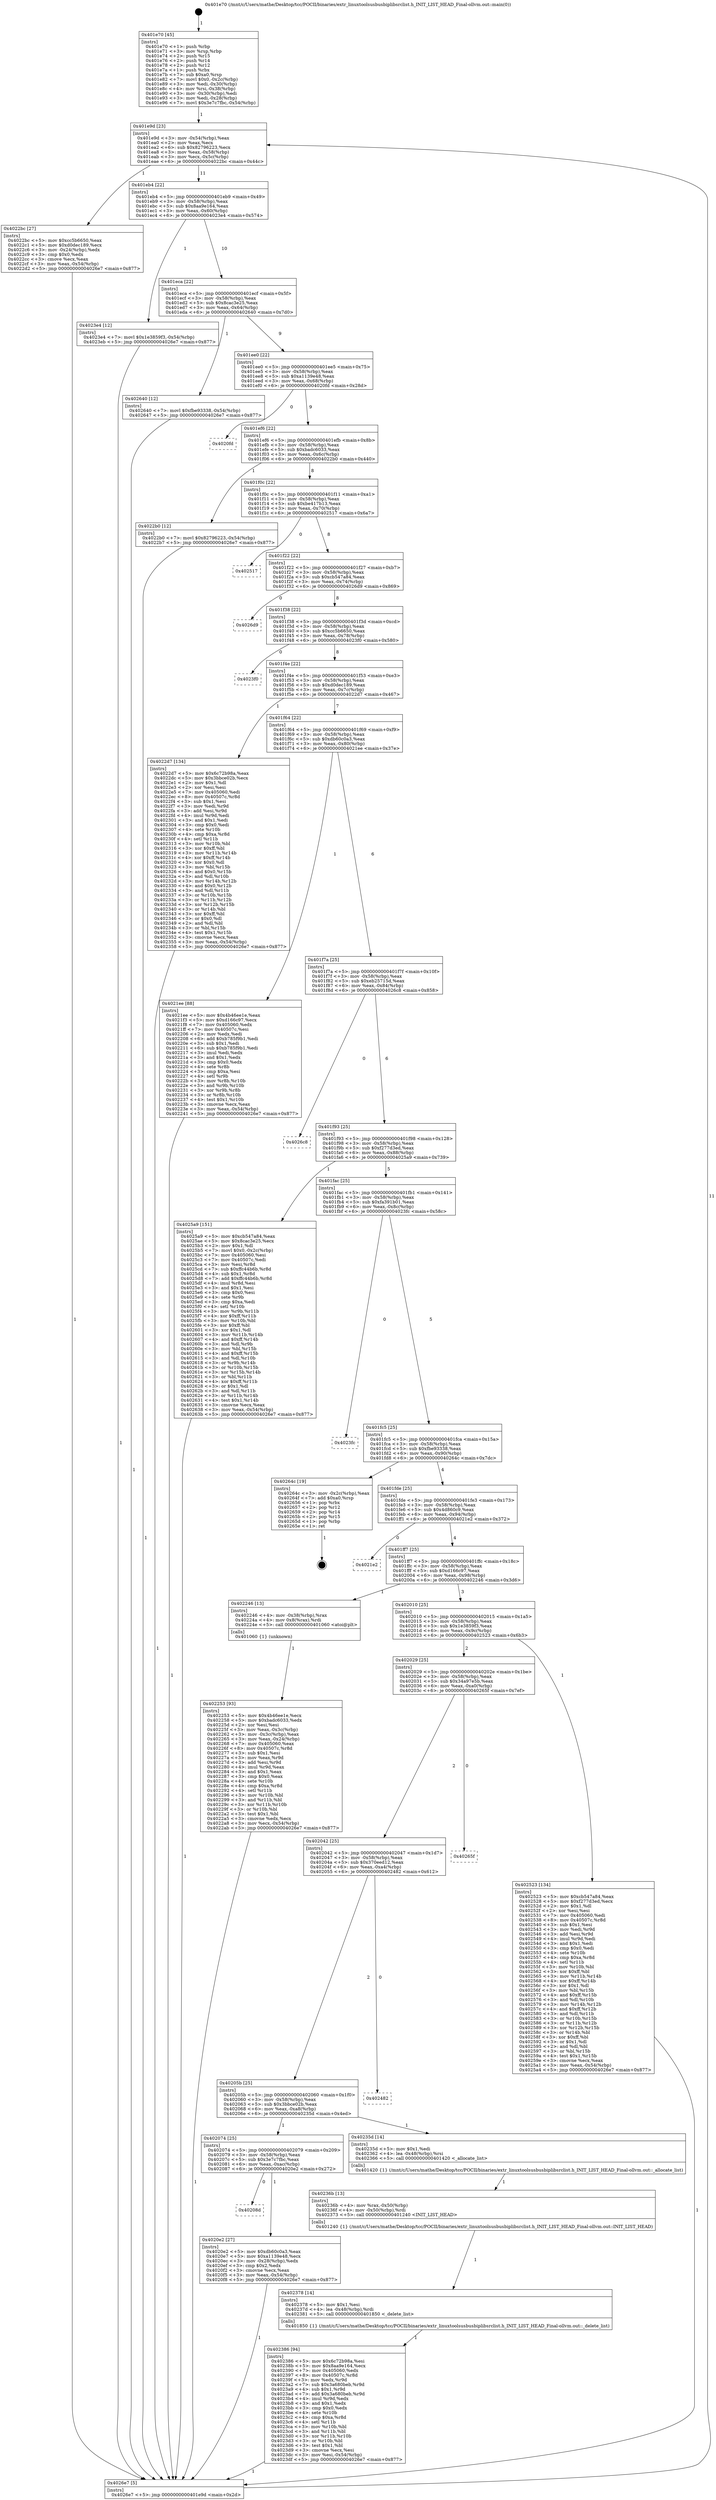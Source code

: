 digraph "0x401e70" {
  label = "0x401e70 (/mnt/c/Users/mathe/Desktop/tcc/POCII/binaries/extr_linuxtoolsusbusbiplibsrclist.h_INIT_LIST_HEAD_Final-ollvm.out::main(0))"
  labelloc = "t"
  node[shape=record]

  Entry [label="",width=0.3,height=0.3,shape=circle,fillcolor=black,style=filled]
  "0x401e9d" [label="{
     0x401e9d [23]\l
     | [instrs]\l
     &nbsp;&nbsp;0x401e9d \<+3\>: mov -0x54(%rbp),%eax\l
     &nbsp;&nbsp;0x401ea0 \<+2\>: mov %eax,%ecx\l
     &nbsp;&nbsp;0x401ea2 \<+6\>: sub $0x82796223,%ecx\l
     &nbsp;&nbsp;0x401ea8 \<+3\>: mov %eax,-0x58(%rbp)\l
     &nbsp;&nbsp;0x401eab \<+3\>: mov %ecx,-0x5c(%rbp)\l
     &nbsp;&nbsp;0x401eae \<+6\>: je 00000000004022bc \<main+0x44c\>\l
  }"]
  "0x4022bc" [label="{
     0x4022bc [27]\l
     | [instrs]\l
     &nbsp;&nbsp;0x4022bc \<+5\>: mov $0xcc5b6650,%eax\l
     &nbsp;&nbsp;0x4022c1 \<+5\>: mov $0xd0dec189,%ecx\l
     &nbsp;&nbsp;0x4022c6 \<+3\>: mov -0x24(%rbp),%edx\l
     &nbsp;&nbsp;0x4022c9 \<+3\>: cmp $0x0,%edx\l
     &nbsp;&nbsp;0x4022cc \<+3\>: cmove %ecx,%eax\l
     &nbsp;&nbsp;0x4022cf \<+3\>: mov %eax,-0x54(%rbp)\l
     &nbsp;&nbsp;0x4022d2 \<+5\>: jmp 00000000004026e7 \<main+0x877\>\l
  }"]
  "0x401eb4" [label="{
     0x401eb4 [22]\l
     | [instrs]\l
     &nbsp;&nbsp;0x401eb4 \<+5\>: jmp 0000000000401eb9 \<main+0x49\>\l
     &nbsp;&nbsp;0x401eb9 \<+3\>: mov -0x58(%rbp),%eax\l
     &nbsp;&nbsp;0x401ebc \<+5\>: sub $0x8aa9e164,%eax\l
     &nbsp;&nbsp;0x401ec1 \<+3\>: mov %eax,-0x60(%rbp)\l
     &nbsp;&nbsp;0x401ec4 \<+6\>: je 00000000004023e4 \<main+0x574\>\l
  }"]
  Exit [label="",width=0.3,height=0.3,shape=circle,fillcolor=black,style=filled,peripheries=2]
  "0x4023e4" [label="{
     0x4023e4 [12]\l
     | [instrs]\l
     &nbsp;&nbsp;0x4023e4 \<+7\>: movl $0x1e3859f3,-0x54(%rbp)\l
     &nbsp;&nbsp;0x4023eb \<+5\>: jmp 00000000004026e7 \<main+0x877\>\l
  }"]
  "0x401eca" [label="{
     0x401eca [22]\l
     | [instrs]\l
     &nbsp;&nbsp;0x401eca \<+5\>: jmp 0000000000401ecf \<main+0x5f\>\l
     &nbsp;&nbsp;0x401ecf \<+3\>: mov -0x58(%rbp),%eax\l
     &nbsp;&nbsp;0x401ed2 \<+5\>: sub $0x8cac3e25,%eax\l
     &nbsp;&nbsp;0x401ed7 \<+3\>: mov %eax,-0x64(%rbp)\l
     &nbsp;&nbsp;0x401eda \<+6\>: je 0000000000402640 \<main+0x7d0\>\l
  }"]
  "0x402386" [label="{
     0x402386 [94]\l
     | [instrs]\l
     &nbsp;&nbsp;0x402386 \<+5\>: mov $0x6c72b98a,%esi\l
     &nbsp;&nbsp;0x40238b \<+5\>: mov $0x8aa9e164,%ecx\l
     &nbsp;&nbsp;0x402390 \<+7\>: mov 0x405060,%edx\l
     &nbsp;&nbsp;0x402397 \<+8\>: mov 0x40507c,%r8d\l
     &nbsp;&nbsp;0x40239f \<+3\>: mov %edx,%r9d\l
     &nbsp;&nbsp;0x4023a2 \<+7\>: sub $0x3a680beb,%r9d\l
     &nbsp;&nbsp;0x4023a9 \<+4\>: sub $0x1,%r9d\l
     &nbsp;&nbsp;0x4023ad \<+7\>: add $0x3a680beb,%r9d\l
     &nbsp;&nbsp;0x4023b4 \<+4\>: imul %r9d,%edx\l
     &nbsp;&nbsp;0x4023b8 \<+3\>: and $0x1,%edx\l
     &nbsp;&nbsp;0x4023bb \<+3\>: cmp $0x0,%edx\l
     &nbsp;&nbsp;0x4023be \<+4\>: sete %r10b\l
     &nbsp;&nbsp;0x4023c2 \<+4\>: cmp $0xa,%r8d\l
     &nbsp;&nbsp;0x4023c6 \<+4\>: setl %r11b\l
     &nbsp;&nbsp;0x4023ca \<+3\>: mov %r10b,%bl\l
     &nbsp;&nbsp;0x4023cd \<+3\>: and %r11b,%bl\l
     &nbsp;&nbsp;0x4023d0 \<+3\>: xor %r11b,%r10b\l
     &nbsp;&nbsp;0x4023d3 \<+3\>: or %r10b,%bl\l
     &nbsp;&nbsp;0x4023d6 \<+3\>: test $0x1,%bl\l
     &nbsp;&nbsp;0x4023d9 \<+3\>: cmovne %ecx,%esi\l
     &nbsp;&nbsp;0x4023dc \<+3\>: mov %esi,-0x54(%rbp)\l
     &nbsp;&nbsp;0x4023df \<+5\>: jmp 00000000004026e7 \<main+0x877\>\l
  }"]
  "0x402640" [label="{
     0x402640 [12]\l
     | [instrs]\l
     &nbsp;&nbsp;0x402640 \<+7\>: movl $0xfbe93338,-0x54(%rbp)\l
     &nbsp;&nbsp;0x402647 \<+5\>: jmp 00000000004026e7 \<main+0x877\>\l
  }"]
  "0x401ee0" [label="{
     0x401ee0 [22]\l
     | [instrs]\l
     &nbsp;&nbsp;0x401ee0 \<+5\>: jmp 0000000000401ee5 \<main+0x75\>\l
     &nbsp;&nbsp;0x401ee5 \<+3\>: mov -0x58(%rbp),%eax\l
     &nbsp;&nbsp;0x401ee8 \<+5\>: sub $0xa1139e48,%eax\l
     &nbsp;&nbsp;0x401eed \<+3\>: mov %eax,-0x68(%rbp)\l
     &nbsp;&nbsp;0x401ef0 \<+6\>: je 00000000004020fd \<main+0x28d\>\l
  }"]
  "0x402378" [label="{
     0x402378 [14]\l
     | [instrs]\l
     &nbsp;&nbsp;0x402378 \<+5\>: mov $0x1,%esi\l
     &nbsp;&nbsp;0x40237d \<+4\>: lea -0x48(%rbp),%rdi\l
     &nbsp;&nbsp;0x402381 \<+5\>: call 0000000000401850 \<_delete_list\>\l
     | [calls]\l
     &nbsp;&nbsp;0x401850 \{1\} (/mnt/c/Users/mathe/Desktop/tcc/POCII/binaries/extr_linuxtoolsusbusbiplibsrclist.h_INIT_LIST_HEAD_Final-ollvm.out::_delete_list)\l
  }"]
  "0x4020fd" [label="{
     0x4020fd\l
  }", style=dashed]
  "0x401ef6" [label="{
     0x401ef6 [22]\l
     | [instrs]\l
     &nbsp;&nbsp;0x401ef6 \<+5\>: jmp 0000000000401efb \<main+0x8b\>\l
     &nbsp;&nbsp;0x401efb \<+3\>: mov -0x58(%rbp),%eax\l
     &nbsp;&nbsp;0x401efe \<+5\>: sub $0xbadc6033,%eax\l
     &nbsp;&nbsp;0x401f03 \<+3\>: mov %eax,-0x6c(%rbp)\l
     &nbsp;&nbsp;0x401f06 \<+6\>: je 00000000004022b0 \<main+0x440\>\l
  }"]
  "0x40236b" [label="{
     0x40236b [13]\l
     | [instrs]\l
     &nbsp;&nbsp;0x40236b \<+4\>: mov %rax,-0x50(%rbp)\l
     &nbsp;&nbsp;0x40236f \<+4\>: mov -0x50(%rbp),%rdi\l
     &nbsp;&nbsp;0x402373 \<+5\>: call 0000000000401240 \<INIT_LIST_HEAD\>\l
     | [calls]\l
     &nbsp;&nbsp;0x401240 \{1\} (/mnt/c/Users/mathe/Desktop/tcc/POCII/binaries/extr_linuxtoolsusbusbiplibsrclist.h_INIT_LIST_HEAD_Final-ollvm.out::INIT_LIST_HEAD)\l
  }"]
  "0x4022b0" [label="{
     0x4022b0 [12]\l
     | [instrs]\l
     &nbsp;&nbsp;0x4022b0 \<+7\>: movl $0x82796223,-0x54(%rbp)\l
     &nbsp;&nbsp;0x4022b7 \<+5\>: jmp 00000000004026e7 \<main+0x877\>\l
  }"]
  "0x401f0c" [label="{
     0x401f0c [22]\l
     | [instrs]\l
     &nbsp;&nbsp;0x401f0c \<+5\>: jmp 0000000000401f11 \<main+0xa1\>\l
     &nbsp;&nbsp;0x401f11 \<+3\>: mov -0x58(%rbp),%eax\l
     &nbsp;&nbsp;0x401f14 \<+5\>: sub $0xbe417b13,%eax\l
     &nbsp;&nbsp;0x401f19 \<+3\>: mov %eax,-0x70(%rbp)\l
     &nbsp;&nbsp;0x401f1c \<+6\>: je 0000000000402517 \<main+0x6a7\>\l
  }"]
  "0x402253" [label="{
     0x402253 [93]\l
     | [instrs]\l
     &nbsp;&nbsp;0x402253 \<+5\>: mov $0x4b46ee1e,%ecx\l
     &nbsp;&nbsp;0x402258 \<+5\>: mov $0xbadc6033,%edx\l
     &nbsp;&nbsp;0x40225d \<+2\>: xor %esi,%esi\l
     &nbsp;&nbsp;0x40225f \<+3\>: mov %eax,-0x3c(%rbp)\l
     &nbsp;&nbsp;0x402262 \<+3\>: mov -0x3c(%rbp),%eax\l
     &nbsp;&nbsp;0x402265 \<+3\>: mov %eax,-0x24(%rbp)\l
     &nbsp;&nbsp;0x402268 \<+7\>: mov 0x405060,%eax\l
     &nbsp;&nbsp;0x40226f \<+8\>: mov 0x40507c,%r8d\l
     &nbsp;&nbsp;0x402277 \<+3\>: sub $0x1,%esi\l
     &nbsp;&nbsp;0x40227a \<+3\>: mov %eax,%r9d\l
     &nbsp;&nbsp;0x40227d \<+3\>: add %esi,%r9d\l
     &nbsp;&nbsp;0x402280 \<+4\>: imul %r9d,%eax\l
     &nbsp;&nbsp;0x402284 \<+3\>: and $0x1,%eax\l
     &nbsp;&nbsp;0x402287 \<+3\>: cmp $0x0,%eax\l
     &nbsp;&nbsp;0x40228a \<+4\>: sete %r10b\l
     &nbsp;&nbsp;0x40228e \<+4\>: cmp $0xa,%r8d\l
     &nbsp;&nbsp;0x402292 \<+4\>: setl %r11b\l
     &nbsp;&nbsp;0x402296 \<+3\>: mov %r10b,%bl\l
     &nbsp;&nbsp;0x402299 \<+3\>: and %r11b,%bl\l
     &nbsp;&nbsp;0x40229c \<+3\>: xor %r11b,%r10b\l
     &nbsp;&nbsp;0x40229f \<+3\>: or %r10b,%bl\l
     &nbsp;&nbsp;0x4022a2 \<+3\>: test $0x1,%bl\l
     &nbsp;&nbsp;0x4022a5 \<+3\>: cmovne %edx,%ecx\l
     &nbsp;&nbsp;0x4022a8 \<+3\>: mov %ecx,-0x54(%rbp)\l
     &nbsp;&nbsp;0x4022ab \<+5\>: jmp 00000000004026e7 \<main+0x877\>\l
  }"]
  "0x402517" [label="{
     0x402517\l
  }", style=dashed]
  "0x401f22" [label="{
     0x401f22 [22]\l
     | [instrs]\l
     &nbsp;&nbsp;0x401f22 \<+5\>: jmp 0000000000401f27 \<main+0xb7\>\l
     &nbsp;&nbsp;0x401f27 \<+3\>: mov -0x58(%rbp),%eax\l
     &nbsp;&nbsp;0x401f2a \<+5\>: sub $0xcb547a84,%eax\l
     &nbsp;&nbsp;0x401f2f \<+3\>: mov %eax,-0x74(%rbp)\l
     &nbsp;&nbsp;0x401f32 \<+6\>: je 00000000004026d9 \<main+0x869\>\l
  }"]
  "0x401e70" [label="{
     0x401e70 [45]\l
     | [instrs]\l
     &nbsp;&nbsp;0x401e70 \<+1\>: push %rbp\l
     &nbsp;&nbsp;0x401e71 \<+3\>: mov %rsp,%rbp\l
     &nbsp;&nbsp;0x401e74 \<+2\>: push %r15\l
     &nbsp;&nbsp;0x401e76 \<+2\>: push %r14\l
     &nbsp;&nbsp;0x401e78 \<+2\>: push %r12\l
     &nbsp;&nbsp;0x401e7a \<+1\>: push %rbx\l
     &nbsp;&nbsp;0x401e7b \<+7\>: sub $0xa0,%rsp\l
     &nbsp;&nbsp;0x401e82 \<+7\>: movl $0x0,-0x2c(%rbp)\l
     &nbsp;&nbsp;0x401e89 \<+3\>: mov %edi,-0x30(%rbp)\l
     &nbsp;&nbsp;0x401e8c \<+4\>: mov %rsi,-0x38(%rbp)\l
     &nbsp;&nbsp;0x401e90 \<+3\>: mov -0x30(%rbp),%edi\l
     &nbsp;&nbsp;0x401e93 \<+3\>: mov %edi,-0x28(%rbp)\l
     &nbsp;&nbsp;0x401e96 \<+7\>: movl $0x3e7c7fbc,-0x54(%rbp)\l
  }"]
  "0x4026d9" [label="{
     0x4026d9\l
  }", style=dashed]
  "0x401f38" [label="{
     0x401f38 [22]\l
     | [instrs]\l
     &nbsp;&nbsp;0x401f38 \<+5\>: jmp 0000000000401f3d \<main+0xcd\>\l
     &nbsp;&nbsp;0x401f3d \<+3\>: mov -0x58(%rbp),%eax\l
     &nbsp;&nbsp;0x401f40 \<+5\>: sub $0xcc5b6650,%eax\l
     &nbsp;&nbsp;0x401f45 \<+3\>: mov %eax,-0x78(%rbp)\l
     &nbsp;&nbsp;0x401f48 \<+6\>: je 00000000004023f0 \<main+0x580\>\l
  }"]
  "0x4026e7" [label="{
     0x4026e7 [5]\l
     | [instrs]\l
     &nbsp;&nbsp;0x4026e7 \<+5\>: jmp 0000000000401e9d \<main+0x2d\>\l
  }"]
  "0x4023f0" [label="{
     0x4023f0\l
  }", style=dashed]
  "0x401f4e" [label="{
     0x401f4e [22]\l
     | [instrs]\l
     &nbsp;&nbsp;0x401f4e \<+5\>: jmp 0000000000401f53 \<main+0xe3\>\l
     &nbsp;&nbsp;0x401f53 \<+3\>: mov -0x58(%rbp),%eax\l
     &nbsp;&nbsp;0x401f56 \<+5\>: sub $0xd0dec189,%eax\l
     &nbsp;&nbsp;0x401f5b \<+3\>: mov %eax,-0x7c(%rbp)\l
     &nbsp;&nbsp;0x401f5e \<+6\>: je 00000000004022d7 \<main+0x467\>\l
  }"]
  "0x40208d" [label="{
     0x40208d\l
  }", style=dashed]
  "0x4022d7" [label="{
     0x4022d7 [134]\l
     | [instrs]\l
     &nbsp;&nbsp;0x4022d7 \<+5\>: mov $0x6c72b98a,%eax\l
     &nbsp;&nbsp;0x4022dc \<+5\>: mov $0x3bbce02b,%ecx\l
     &nbsp;&nbsp;0x4022e1 \<+2\>: mov $0x1,%dl\l
     &nbsp;&nbsp;0x4022e3 \<+2\>: xor %esi,%esi\l
     &nbsp;&nbsp;0x4022e5 \<+7\>: mov 0x405060,%edi\l
     &nbsp;&nbsp;0x4022ec \<+8\>: mov 0x40507c,%r8d\l
     &nbsp;&nbsp;0x4022f4 \<+3\>: sub $0x1,%esi\l
     &nbsp;&nbsp;0x4022f7 \<+3\>: mov %edi,%r9d\l
     &nbsp;&nbsp;0x4022fa \<+3\>: add %esi,%r9d\l
     &nbsp;&nbsp;0x4022fd \<+4\>: imul %r9d,%edi\l
     &nbsp;&nbsp;0x402301 \<+3\>: and $0x1,%edi\l
     &nbsp;&nbsp;0x402304 \<+3\>: cmp $0x0,%edi\l
     &nbsp;&nbsp;0x402307 \<+4\>: sete %r10b\l
     &nbsp;&nbsp;0x40230b \<+4\>: cmp $0xa,%r8d\l
     &nbsp;&nbsp;0x40230f \<+4\>: setl %r11b\l
     &nbsp;&nbsp;0x402313 \<+3\>: mov %r10b,%bl\l
     &nbsp;&nbsp;0x402316 \<+3\>: xor $0xff,%bl\l
     &nbsp;&nbsp;0x402319 \<+3\>: mov %r11b,%r14b\l
     &nbsp;&nbsp;0x40231c \<+4\>: xor $0xff,%r14b\l
     &nbsp;&nbsp;0x402320 \<+3\>: xor $0x0,%dl\l
     &nbsp;&nbsp;0x402323 \<+3\>: mov %bl,%r15b\l
     &nbsp;&nbsp;0x402326 \<+4\>: and $0x0,%r15b\l
     &nbsp;&nbsp;0x40232a \<+3\>: and %dl,%r10b\l
     &nbsp;&nbsp;0x40232d \<+3\>: mov %r14b,%r12b\l
     &nbsp;&nbsp;0x402330 \<+4\>: and $0x0,%r12b\l
     &nbsp;&nbsp;0x402334 \<+3\>: and %dl,%r11b\l
     &nbsp;&nbsp;0x402337 \<+3\>: or %r10b,%r15b\l
     &nbsp;&nbsp;0x40233a \<+3\>: or %r11b,%r12b\l
     &nbsp;&nbsp;0x40233d \<+3\>: xor %r12b,%r15b\l
     &nbsp;&nbsp;0x402340 \<+3\>: or %r14b,%bl\l
     &nbsp;&nbsp;0x402343 \<+3\>: xor $0xff,%bl\l
     &nbsp;&nbsp;0x402346 \<+3\>: or $0x0,%dl\l
     &nbsp;&nbsp;0x402349 \<+2\>: and %dl,%bl\l
     &nbsp;&nbsp;0x40234b \<+3\>: or %bl,%r15b\l
     &nbsp;&nbsp;0x40234e \<+4\>: test $0x1,%r15b\l
     &nbsp;&nbsp;0x402352 \<+3\>: cmovne %ecx,%eax\l
     &nbsp;&nbsp;0x402355 \<+3\>: mov %eax,-0x54(%rbp)\l
     &nbsp;&nbsp;0x402358 \<+5\>: jmp 00000000004026e7 \<main+0x877\>\l
  }"]
  "0x401f64" [label="{
     0x401f64 [22]\l
     | [instrs]\l
     &nbsp;&nbsp;0x401f64 \<+5\>: jmp 0000000000401f69 \<main+0xf9\>\l
     &nbsp;&nbsp;0x401f69 \<+3\>: mov -0x58(%rbp),%eax\l
     &nbsp;&nbsp;0x401f6c \<+5\>: sub $0xdb60c0a3,%eax\l
     &nbsp;&nbsp;0x401f71 \<+3\>: mov %eax,-0x80(%rbp)\l
     &nbsp;&nbsp;0x401f74 \<+6\>: je 00000000004021ee \<main+0x37e\>\l
  }"]
  "0x4020e2" [label="{
     0x4020e2 [27]\l
     | [instrs]\l
     &nbsp;&nbsp;0x4020e2 \<+5\>: mov $0xdb60c0a3,%eax\l
     &nbsp;&nbsp;0x4020e7 \<+5\>: mov $0xa1139e48,%ecx\l
     &nbsp;&nbsp;0x4020ec \<+3\>: mov -0x28(%rbp),%edx\l
     &nbsp;&nbsp;0x4020ef \<+3\>: cmp $0x2,%edx\l
     &nbsp;&nbsp;0x4020f2 \<+3\>: cmovne %ecx,%eax\l
     &nbsp;&nbsp;0x4020f5 \<+3\>: mov %eax,-0x54(%rbp)\l
     &nbsp;&nbsp;0x4020f8 \<+5\>: jmp 00000000004026e7 \<main+0x877\>\l
  }"]
  "0x4021ee" [label="{
     0x4021ee [88]\l
     | [instrs]\l
     &nbsp;&nbsp;0x4021ee \<+5\>: mov $0x4b46ee1e,%eax\l
     &nbsp;&nbsp;0x4021f3 \<+5\>: mov $0xd166c97,%ecx\l
     &nbsp;&nbsp;0x4021f8 \<+7\>: mov 0x405060,%edx\l
     &nbsp;&nbsp;0x4021ff \<+7\>: mov 0x40507c,%esi\l
     &nbsp;&nbsp;0x402206 \<+2\>: mov %edx,%edi\l
     &nbsp;&nbsp;0x402208 \<+6\>: add $0xb785f9b1,%edi\l
     &nbsp;&nbsp;0x40220e \<+3\>: sub $0x1,%edi\l
     &nbsp;&nbsp;0x402211 \<+6\>: sub $0xb785f9b1,%edi\l
     &nbsp;&nbsp;0x402217 \<+3\>: imul %edi,%edx\l
     &nbsp;&nbsp;0x40221a \<+3\>: and $0x1,%edx\l
     &nbsp;&nbsp;0x40221d \<+3\>: cmp $0x0,%edx\l
     &nbsp;&nbsp;0x402220 \<+4\>: sete %r8b\l
     &nbsp;&nbsp;0x402224 \<+3\>: cmp $0xa,%esi\l
     &nbsp;&nbsp;0x402227 \<+4\>: setl %r9b\l
     &nbsp;&nbsp;0x40222b \<+3\>: mov %r8b,%r10b\l
     &nbsp;&nbsp;0x40222e \<+3\>: and %r9b,%r10b\l
     &nbsp;&nbsp;0x402231 \<+3\>: xor %r9b,%r8b\l
     &nbsp;&nbsp;0x402234 \<+3\>: or %r8b,%r10b\l
     &nbsp;&nbsp;0x402237 \<+4\>: test $0x1,%r10b\l
     &nbsp;&nbsp;0x40223b \<+3\>: cmovne %ecx,%eax\l
     &nbsp;&nbsp;0x40223e \<+3\>: mov %eax,-0x54(%rbp)\l
     &nbsp;&nbsp;0x402241 \<+5\>: jmp 00000000004026e7 \<main+0x877\>\l
  }"]
  "0x401f7a" [label="{
     0x401f7a [25]\l
     | [instrs]\l
     &nbsp;&nbsp;0x401f7a \<+5\>: jmp 0000000000401f7f \<main+0x10f\>\l
     &nbsp;&nbsp;0x401f7f \<+3\>: mov -0x58(%rbp),%eax\l
     &nbsp;&nbsp;0x401f82 \<+5\>: sub $0xeb25715d,%eax\l
     &nbsp;&nbsp;0x401f87 \<+6\>: mov %eax,-0x84(%rbp)\l
     &nbsp;&nbsp;0x401f8d \<+6\>: je 00000000004026c8 \<main+0x858\>\l
  }"]
  "0x402074" [label="{
     0x402074 [25]\l
     | [instrs]\l
     &nbsp;&nbsp;0x402074 \<+5\>: jmp 0000000000402079 \<main+0x209\>\l
     &nbsp;&nbsp;0x402079 \<+3\>: mov -0x58(%rbp),%eax\l
     &nbsp;&nbsp;0x40207c \<+5\>: sub $0x3e7c7fbc,%eax\l
     &nbsp;&nbsp;0x402081 \<+6\>: mov %eax,-0xac(%rbp)\l
     &nbsp;&nbsp;0x402087 \<+6\>: je 00000000004020e2 \<main+0x272\>\l
  }"]
  "0x4026c8" [label="{
     0x4026c8\l
  }", style=dashed]
  "0x401f93" [label="{
     0x401f93 [25]\l
     | [instrs]\l
     &nbsp;&nbsp;0x401f93 \<+5\>: jmp 0000000000401f98 \<main+0x128\>\l
     &nbsp;&nbsp;0x401f98 \<+3\>: mov -0x58(%rbp),%eax\l
     &nbsp;&nbsp;0x401f9b \<+5\>: sub $0xf277d3ed,%eax\l
     &nbsp;&nbsp;0x401fa0 \<+6\>: mov %eax,-0x88(%rbp)\l
     &nbsp;&nbsp;0x401fa6 \<+6\>: je 00000000004025a9 \<main+0x739\>\l
  }"]
  "0x40235d" [label="{
     0x40235d [14]\l
     | [instrs]\l
     &nbsp;&nbsp;0x40235d \<+5\>: mov $0x1,%edi\l
     &nbsp;&nbsp;0x402362 \<+4\>: lea -0x48(%rbp),%rsi\l
     &nbsp;&nbsp;0x402366 \<+5\>: call 0000000000401420 \<_allocate_list\>\l
     | [calls]\l
     &nbsp;&nbsp;0x401420 \{1\} (/mnt/c/Users/mathe/Desktop/tcc/POCII/binaries/extr_linuxtoolsusbusbiplibsrclist.h_INIT_LIST_HEAD_Final-ollvm.out::_allocate_list)\l
  }"]
  "0x4025a9" [label="{
     0x4025a9 [151]\l
     | [instrs]\l
     &nbsp;&nbsp;0x4025a9 \<+5\>: mov $0xcb547a84,%eax\l
     &nbsp;&nbsp;0x4025ae \<+5\>: mov $0x8cac3e25,%ecx\l
     &nbsp;&nbsp;0x4025b3 \<+2\>: mov $0x1,%dl\l
     &nbsp;&nbsp;0x4025b5 \<+7\>: movl $0x0,-0x2c(%rbp)\l
     &nbsp;&nbsp;0x4025bc \<+7\>: mov 0x405060,%esi\l
     &nbsp;&nbsp;0x4025c3 \<+7\>: mov 0x40507c,%edi\l
     &nbsp;&nbsp;0x4025ca \<+3\>: mov %esi,%r8d\l
     &nbsp;&nbsp;0x4025cd \<+7\>: sub $0xffc44b6b,%r8d\l
     &nbsp;&nbsp;0x4025d4 \<+4\>: sub $0x1,%r8d\l
     &nbsp;&nbsp;0x4025d8 \<+7\>: add $0xffc44b6b,%r8d\l
     &nbsp;&nbsp;0x4025df \<+4\>: imul %r8d,%esi\l
     &nbsp;&nbsp;0x4025e3 \<+3\>: and $0x1,%esi\l
     &nbsp;&nbsp;0x4025e6 \<+3\>: cmp $0x0,%esi\l
     &nbsp;&nbsp;0x4025e9 \<+4\>: sete %r9b\l
     &nbsp;&nbsp;0x4025ed \<+3\>: cmp $0xa,%edi\l
     &nbsp;&nbsp;0x4025f0 \<+4\>: setl %r10b\l
     &nbsp;&nbsp;0x4025f4 \<+3\>: mov %r9b,%r11b\l
     &nbsp;&nbsp;0x4025f7 \<+4\>: xor $0xff,%r11b\l
     &nbsp;&nbsp;0x4025fb \<+3\>: mov %r10b,%bl\l
     &nbsp;&nbsp;0x4025fe \<+3\>: xor $0xff,%bl\l
     &nbsp;&nbsp;0x402601 \<+3\>: xor $0x1,%dl\l
     &nbsp;&nbsp;0x402604 \<+3\>: mov %r11b,%r14b\l
     &nbsp;&nbsp;0x402607 \<+4\>: and $0xff,%r14b\l
     &nbsp;&nbsp;0x40260b \<+3\>: and %dl,%r9b\l
     &nbsp;&nbsp;0x40260e \<+3\>: mov %bl,%r15b\l
     &nbsp;&nbsp;0x402611 \<+4\>: and $0xff,%r15b\l
     &nbsp;&nbsp;0x402615 \<+3\>: and %dl,%r10b\l
     &nbsp;&nbsp;0x402618 \<+3\>: or %r9b,%r14b\l
     &nbsp;&nbsp;0x40261b \<+3\>: or %r10b,%r15b\l
     &nbsp;&nbsp;0x40261e \<+3\>: xor %r15b,%r14b\l
     &nbsp;&nbsp;0x402621 \<+3\>: or %bl,%r11b\l
     &nbsp;&nbsp;0x402624 \<+4\>: xor $0xff,%r11b\l
     &nbsp;&nbsp;0x402628 \<+3\>: or $0x1,%dl\l
     &nbsp;&nbsp;0x40262b \<+3\>: and %dl,%r11b\l
     &nbsp;&nbsp;0x40262e \<+3\>: or %r11b,%r14b\l
     &nbsp;&nbsp;0x402631 \<+4\>: test $0x1,%r14b\l
     &nbsp;&nbsp;0x402635 \<+3\>: cmovne %ecx,%eax\l
     &nbsp;&nbsp;0x402638 \<+3\>: mov %eax,-0x54(%rbp)\l
     &nbsp;&nbsp;0x40263b \<+5\>: jmp 00000000004026e7 \<main+0x877\>\l
  }"]
  "0x401fac" [label="{
     0x401fac [25]\l
     | [instrs]\l
     &nbsp;&nbsp;0x401fac \<+5\>: jmp 0000000000401fb1 \<main+0x141\>\l
     &nbsp;&nbsp;0x401fb1 \<+3\>: mov -0x58(%rbp),%eax\l
     &nbsp;&nbsp;0x401fb4 \<+5\>: sub $0xfa391b01,%eax\l
     &nbsp;&nbsp;0x401fb9 \<+6\>: mov %eax,-0x8c(%rbp)\l
     &nbsp;&nbsp;0x401fbf \<+6\>: je 00000000004023fc \<main+0x58c\>\l
  }"]
  "0x40205b" [label="{
     0x40205b [25]\l
     | [instrs]\l
     &nbsp;&nbsp;0x40205b \<+5\>: jmp 0000000000402060 \<main+0x1f0\>\l
     &nbsp;&nbsp;0x402060 \<+3\>: mov -0x58(%rbp),%eax\l
     &nbsp;&nbsp;0x402063 \<+5\>: sub $0x3bbce02b,%eax\l
     &nbsp;&nbsp;0x402068 \<+6\>: mov %eax,-0xa8(%rbp)\l
     &nbsp;&nbsp;0x40206e \<+6\>: je 000000000040235d \<main+0x4ed\>\l
  }"]
  "0x4023fc" [label="{
     0x4023fc\l
  }", style=dashed]
  "0x401fc5" [label="{
     0x401fc5 [25]\l
     | [instrs]\l
     &nbsp;&nbsp;0x401fc5 \<+5\>: jmp 0000000000401fca \<main+0x15a\>\l
     &nbsp;&nbsp;0x401fca \<+3\>: mov -0x58(%rbp),%eax\l
     &nbsp;&nbsp;0x401fcd \<+5\>: sub $0xfbe93338,%eax\l
     &nbsp;&nbsp;0x401fd2 \<+6\>: mov %eax,-0x90(%rbp)\l
     &nbsp;&nbsp;0x401fd8 \<+6\>: je 000000000040264c \<main+0x7dc\>\l
  }"]
  "0x402482" [label="{
     0x402482\l
  }", style=dashed]
  "0x40264c" [label="{
     0x40264c [19]\l
     | [instrs]\l
     &nbsp;&nbsp;0x40264c \<+3\>: mov -0x2c(%rbp),%eax\l
     &nbsp;&nbsp;0x40264f \<+7\>: add $0xa0,%rsp\l
     &nbsp;&nbsp;0x402656 \<+1\>: pop %rbx\l
     &nbsp;&nbsp;0x402657 \<+2\>: pop %r12\l
     &nbsp;&nbsp;0x402659 \<+2\>: pop %r14\l
     &nbsp;&nbsp;0x40265b \<+2\>: pop %r15\l
     &nbsp;&nbsp;0x40265d \<+1\>: pop %rbp\l
     &nbsp;&nbsp;0x40265e \<+1\>: ret\l
  }"]
  "0x401fde" [label="{
     0x401fde [25]\l
     | [instrs]\l
     &nbsp;&nbsp;0x401fde \<+5\>: jmp 0000000000401fe3 \<main+0x173\>\l
     &nbsp;&nbsp;0x401fe3 \<+3\>: mov -0x58(%rbp),%eax\l
     &nbsp;&nbsp;0x401fe6 \<+5\>: sub $0x4d860c9,%eax\l
     &nbsp;&nbsp;0x401feb \<+6\>: mov %eax,-0x94(%rbp)\l
     &nbsp;&nbsp;0x401ff1 \<+6\>: je 00000000004021e2 \<main+0x372\>\l
  }"]
  "0x402042" [label="{
     0x402042 [25]\l
     | [instrs]\l
     &nbsp;&nbsp;0x402042 \<+5\>: jmp 0000000000402047 \<main+0x1d7\>\l
     &nbsp;&nbsp;0x402047 \<+3\>: mov -0x58(%rbp),%eax\l
     &nbsp;&nbsp;0x40204a \<+5\>: sub $0x370eed12,%eax\l
     &nbsp;&nbsp;0x40204f \<+6\>: mov %eax,-0xa4(%rbp)\l
     &nbsp;&nbsp;0x402055 \<+6\>: je 0000000000402482 \<main+0x612\>\l
  }"]
  "0x4021e2" [label="{
     0x4021e2\l
  }", style=dashed]
  "0x401ff7" [label="{
     0x401ff7 [25]\l
     | [instrs]\l
     &nbsp;&nbsp;0x401ff7 \<+5\>: jmp 0000000000401ffc \<main+0x18c\>\l
     &nbsp;&nbsp;0x401ffc \<+3\>: mov -0x58(%rbp),%eax\l
     &nbsp;&nbsp;0x401fff \<+5\>: sub $0xd166c97,%eax\l
     &nbsp;&nbsp;0x402004 \<+6\>: mov %eax,-0x98(%rbp)\l
     &nbsp;&nbsp;0x40200a \<+6\>: je 0000000000402246 \<main+0x3d6\>\l
  }"]
  "0x40265f" [label="{
     0x40265f\l
  }", style=dashed]
  "0x402246" [label="{
     0x402246 [13]\l
     | [instrs]\l
     &nbsp;&nbsp;0x402246 \<+4\>: mov -0x38(%rbp),%rax\l
     &nbsp;&nbsp;0x40224a \<+4\>: mov 0x8(%rax),%rdi\l
     &nbsp;&nbsp;0x40224e \<+5\>: call 0000000000401060 \<atoi@plt\>\l
     | [calls]\l
     &nbsp;&nbsp;0x401060 \{1\} (unknown)\l
  }"]
  "0x402010" [label="{
     0x402010 [25]\l
     | [instrs]\l
     &nbsp;&nbsp;0x402010 \<+5\>: jmp 0000000000402015 \<main+0x1a5\>\l
     &nbsp;&nbsp;0x402015 \<+3\>: mov -0x58(%rbp),%eax\l
     &nbsp;&nbsp;0x402018 \<+5\>: sub $0x1e3859f3,%eax\l
     &nbsp;&nbsp;0x40201d \<+6\>: mov %eax,-0x9c(%rbp)\l
     &nbsp;&nbsp;0x402023 \<+6\>: je 0000000000402523 \<main+0x6b3\>\l
  }"]
  "0x402029" [label="{
     0x402029 [25]\l
     | [instrs]\l
     &nbsp;&nbsp;0x402029 \<+5\>: jmp 000000000040202e \<main+0x1be\>\l
     &nbsp;&nbsp;0x40202e \<+3\>: mov -0x58(%rbp),%eax\l
     &nbsp;&nbsp;0x402031 \<+5\>: sub $0x34a97e5b,%eax\l
     &nbsp;&nbsp;0x402036 \<+6\>: mov %eax,-0xa0(%rbp)\l
     &nbsp;&nbsp;0x40203c \<+6\>: je 000000000040265f \<main+0x7ef\>\l
  }"]
  "0x402523" [label="{
     0x402523 [134]\l
     | [instrs]\l
     &nbsp;&nbsp;0x402523 \<+5\>: mov $0xcb547a84,%eax\l
     &nbsp;&nbsp;0x402528 \<+5\>: mov $0xf277d3ed,%ecx\l
     &nbsp;&nbsp;0x40252d \<+2\>: mov $0x1,%dl\l
     &nbsp;&nbsp;0x40252f \<+2\>: xor %esi,%esi\l
     &nbsp;&nbsp;0x402531 \<+7\>: mov 0x405060,%edi\l
     &nbsp;&nbsp;0x402538 \<+8\>: mov 0x40507c,%r8d\l
     &nbsp;&nbsp;0x402540 \<+3\>: sub $0x1,%esi\l
     &nbsp;&nbsp;0x402543 \<+3\>: mov %edi,%r9d\l
     &nbsp;&nbsp;0x402546 \<+3\>: add %esi,%r9d\l
     &nbsp;&nbsp;0x402549 \<+4\>: imul %r9d,%edi\l
     &nbsp;&nbsp;0x40254d \<+3\>: and $0x1,%edi\l
     &nbsp;&nbsp;0x402550 \<+3\>: cmp $0x0,%edi\l
     &nbsp;&nbsp;0x402553 \<+4\>: sete %r10b\l
     &nbsp;&nbsp;0x402557 \<+4\>: cmp $0xa,%r8d\l
     &nbsp;&nbsp;0x40255b \<+4\>: setl %r11b\l
     &nbsp;&nbsp;0x40255f \<+3\>: mov %r10b,%bl\l
     &nbsp;&nbsp;0x402562 \<+3\>: xor $0xff,%bl\l
     &nbsp;&nbsp;0x402565 \<+3\>: mov %r11b,%r14b\l
     &nbsp;&nbsp;0x402568 \<+4\>: xor $0xff,%r14b\l
     &nbsp;&nbsp;0x40256c \<+3\>: xor $0x1,%dl\l
     &nbsp;&nbsp;0x40256f \<+3\>: mov %bl,%r15b\l
     &nbsp;&nbsp;0x402572 \<+4\>: and $0xff,%r15b\l
     &nbsp;&nbsp;0x402576 \<+3\>: and %dl,%r10b\l
     &nbsp;&nbsp;0x402579 \<+3\>: mov %r14b,%r12b\l
     &nbsp;&nbsp;0x40257c \<+4\>: and $0xff,%r12b\l
     &nbsp;&nbsp;0x402580 \<+3\>: and %dl,%r11b\l
     &nbsp;&nbsp;0x402583 \<+3\>: or %r10b,%r15b\l
     &nbsp;&nbsp;0x402586 \<+3\>: or %r11b,%r12b\l
     &nbsp;&nbsp;0x402589 \<+3\>: xor %r12b,%r15b\l
     &nbsp;&nbsp;0x40258c \<+3\>: or %r14b,%bl\l
     &nbsp;&nbsp;0x40258f \<+3\>: xor $0xff,%bl\l
     &nbsp;&nbsp;0x402592 \<+3\>: or $0x1,%dl\l
     &nbsp;&nbsp;0x402595 \<+2\>: and %dl,%bl\l
     &nbsp;&nbsp;0x402597 \<+3\>: or %bl,%r15b\l
     &nbsp;&nbsp;0x40259a \<+4\>: test $0x1,%r15b\l
     &nbsp;&nbsp;0x40259e \<+3\>: cmovne %ecx,%eax\l
     &nbsp;&nbsp;0x4025a1 \<+3\>: mov %eax,-0x54(%rbp)\l
     &nbsp;&nbsp;0x4025a4 \<+5\>: jmp 00000000004026e7 \<main+0x877\>\l
  }"]
  Entry -> "0x401e70" [label=" 1"]
  "0x401e9d" -> "0x4022bc" [label=" 1"]
  "0x401e9d" -> "0x401eb4" [label=" 11"]
  "0x40264c" -> Exit [label=" 1"]
  "0x401eb4" -> "0x4023e4" [label=" 1"]
  "0x401eb4" -> "0x401eca" [label=" 10"]
  "0x402640" -> "0x4026e7" [label=" 1"]
  "0x401eca" -> "0x402640" [label=" 1"]
  "0x401eca" -> "0x401ee0" [label=" 9"]
  "0x4025a9" -> "0x4026e7" [label=" 1"]
  "0x401ee0" -> "0x4020fd" [label=" 0"]
  "0x401ee0" -> "0x401ef6" [label=" 9"]
  "0x402523" -> "0x4026e7" [label=" 1"]
  "0x401ef6" -> "0x4022b0" [label=" 1"]
  "0x401ef6" -> "0x401f0c" [label=" 8"]
  "0x4023e4" -> "0x4026e7" [label=" 1"]
  "0x401f0c" -> "0x402517" [label=" 0"]
  "0x401f0c" -> "0x401f22" [label=" 8"]
  "0x402386" -> "0x4026e7" [label=" 1"]
  "0x401f22" -> "0x4026d9" [label=" 0"]
  "0x401f22" -> "0x401f38" [label=" 8"]
  "0x402378" -> "0x402386" [label=" 1"]
  "0x401f38" -> "0x4023f0" [label=" 0"]
  "0x401f38" -> "0x401f4e" [label=" 8"]
  "0x40236b" -> "0x402378" [label=" 1"]
  "0x401f4e" -> "0x4022d7" [label=" 1"]
  "0x401f4e" -> "0x401f64" [label=" 7"]
  "0x40235d" -> "0x40236b" [label=" 1"]
  "0x401f64" -> "0x4021ee" [label=" 1"]
  "0x401f64" -> "0x401f7a" [label=" 6"]
  "0x4022d7" -> "0x4026e7" [label=" 1"]
  "0x401f7a" -> "0x4026c8" [label=" 0"]
  "0x401f7a" -> "0x401f93" [label=" 6"]
  "0x4022b0" -> "0x4026e7" [label=" 1"]
  "0x401f93" -> "0x4025a9" [label=" 1"]
  "0x401f93" -> "0x401fac" [label=" 5"]
  "0x402253" -> "0x4026e7" [label=" 1"]
  "0x401fac" -> "0x4023fc" [label=" 0"]
  "0x401fac" -> "0x401fc5" [label=" 5"]
  "0x4021ee" -> "0x4026e7" [label=" 1"]
  "0x401fc5" -> "0x40264c" [label=" 1"]
  "0x401fc5" -> "0x401fde" [label=" 4"]
  "0x4026e7" -> "0x401e9d" [label=" 11"]
  "0x401fde" -> "0x4021e2" [label=" 0"]
  "0x401fde" -> "0x401ff7" [label=" 4"]
  "0x4020e2" -> "0x4026e7" [label=" 1"]
  "0x401ff7" -> "0x402246" [label=" 1"]
  "0x401ff7" -> "0x402010" [label=" 3"]
  "0x402074" -> "0x40208d" [label=" 0"]
  "0x402010" -> "0x402523" [label=" 1"]
  "0x402010" -> "0x402029" [label=" 2"]
  "0x402074" -> "0x4020e2" [label=" 1"]
  "0x402029" -> "0x40265f" [label=" 0"]
  "0x402029" -> "0x402042" [label=" 2"]
  "0x401e70" -> "0x401e9d" [label=" 1"]
  "0x402042" -> "0x402482" [label=" 0"]
  "0x402042" -> "0x40205b" [label=" 2"]
  "0x402246" -> "0x402253" [label=" 1"]
  "0x40205b" -> "0x40235d" [label=" 1"]
  "0x40205b" -> "0x402074" [label=" 1"]
  "0x4022bc" -> "0x4026e7" [label=" 1"]
}
